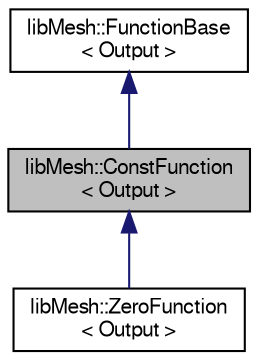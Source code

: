digraph "libMesh::ConstFunction&lt; Output &gt;"
{
  edge [fontname="FreeSans",fontsize="10",labelfontname="FreeSans",labelfontsize="10"];
  node [fontname="FreeSans",fontsize="10",shape=record];
  Node1 [label="libMesh::ConstFunction\l\< Output \>",height=0.2,width=0.4,color="black", fillcolor="grey75", style="filled", fontcolor="black"];
  Node2 -> Node1 [dir="back",color="midnightblue",fontsize="10",style="solid",fontname="FreeSans"];
  Node2 [label="libMesh::FunctionBase\l\< Output \>",height=0.2,width=0.4,color="black", fillcolor="white", style="filled",URL="$classlibMesh_1_1FunctionBase.html"];
  Node1 -> Node3 [dir="back",color="midnightblue",fontsize="10",style="solid",fontname="FreeSans"];
  Node3 [label="libMesh::ZeroFunction\l\< Output \>",height=0.2,width=0.4,color="black", fillcolor="white", style="filled",URL="$classlibMesh_1_1ZeroFunction.html"];
}
